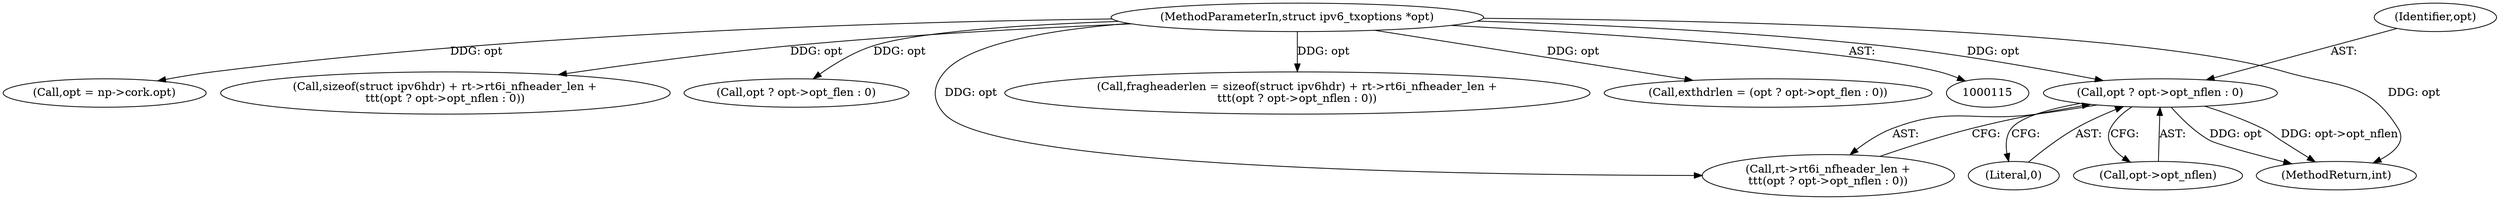 digraph "0_linux_75a493e60ac4bbe2e977e7129d6d8cbb0dd236be@pointer" {
"1000588" [label="(Call,opt ? opt->opt_nflen : 0)"];
"1000123" [label="(MethodParameterIn,struct ipv6_txoptions *opt)"];
"1000550" [label="(Call,opt = np->cork.opt)"];
"1000581" [label="(Call,sizeof(struct ipv6hdr) + rt->rt6i_nfheader_len +\n\t\t\t(opt ? opt->opt_nflen : 0))"];
"1000593" [label="(Literal,0)"];
"1001327" [label="(MethodReturn,int)"];
"1000506" [label="(Call,opt ? opt->opt_flen : 0)"];
"1000590" [label="(Call,opt->opt_nflen)"];
"1000584" [label="(Call,rt->rt6i_nfheader_len +\n\t\t\t(opt ? opt->opt_nflen : 0))"];
"1000123" [label="(MethodParameterIn,struct ipv6_txoptions *opt)"];
"1000579" [label="(Call,fragheaderlen = sizeof(struct ipv6hdr) + rt->rt6i_nfheader_len +\n\t\t\t(opt ? opt->opt_nflen : 0))"];
"1000589" [label="(Identifier,opt)"];
"1000504" [label="(Call,exthdrlen = (opt ? opt->opt_flen : 0))"];
"1000588" [label="(Call,opt ? opt->opt_nflen : 0)"];
"1000588" -> "1000584"  [label="AST: "];
"1000588" -> "1000590"  [label="CFG: "];
"1000588" -> "1000593"  [label="CFG: "];
"1000589" -> "1000588"  [label="AST: "];
"1000590" -> "1000588"  [label="AST: "];
"1000593" -> "1000588"  [label="AST: "];
"1000584" -> "1000588"  [label="CFG: "];
"1000588" -> "1001327"  [label="DDG: opt"];
"1000588" -> "1001327"  [label="DDG: opt->opt_nflen"];
"1000123" -> "1000588"  [label="DDG: opt"];
"1000123" -> "1000115"  [label="AST: "];
"1000123" -> "1001327"  [label="DDG: opt"];
"1000123" -> "1000504"  [label="DDG: opt"];
"1000123" -> "1000506"  [label="DDG: opt"];
"1000123" -> "1000550"  [label="DDG: opt"];
"1000123" -> "1000579"  [label="DDG: opt"];
"1000123" -> "1000581"  [label="DDG: opt"];
"1000123" -> "1000584"  [label="DDG: opt"];
}
